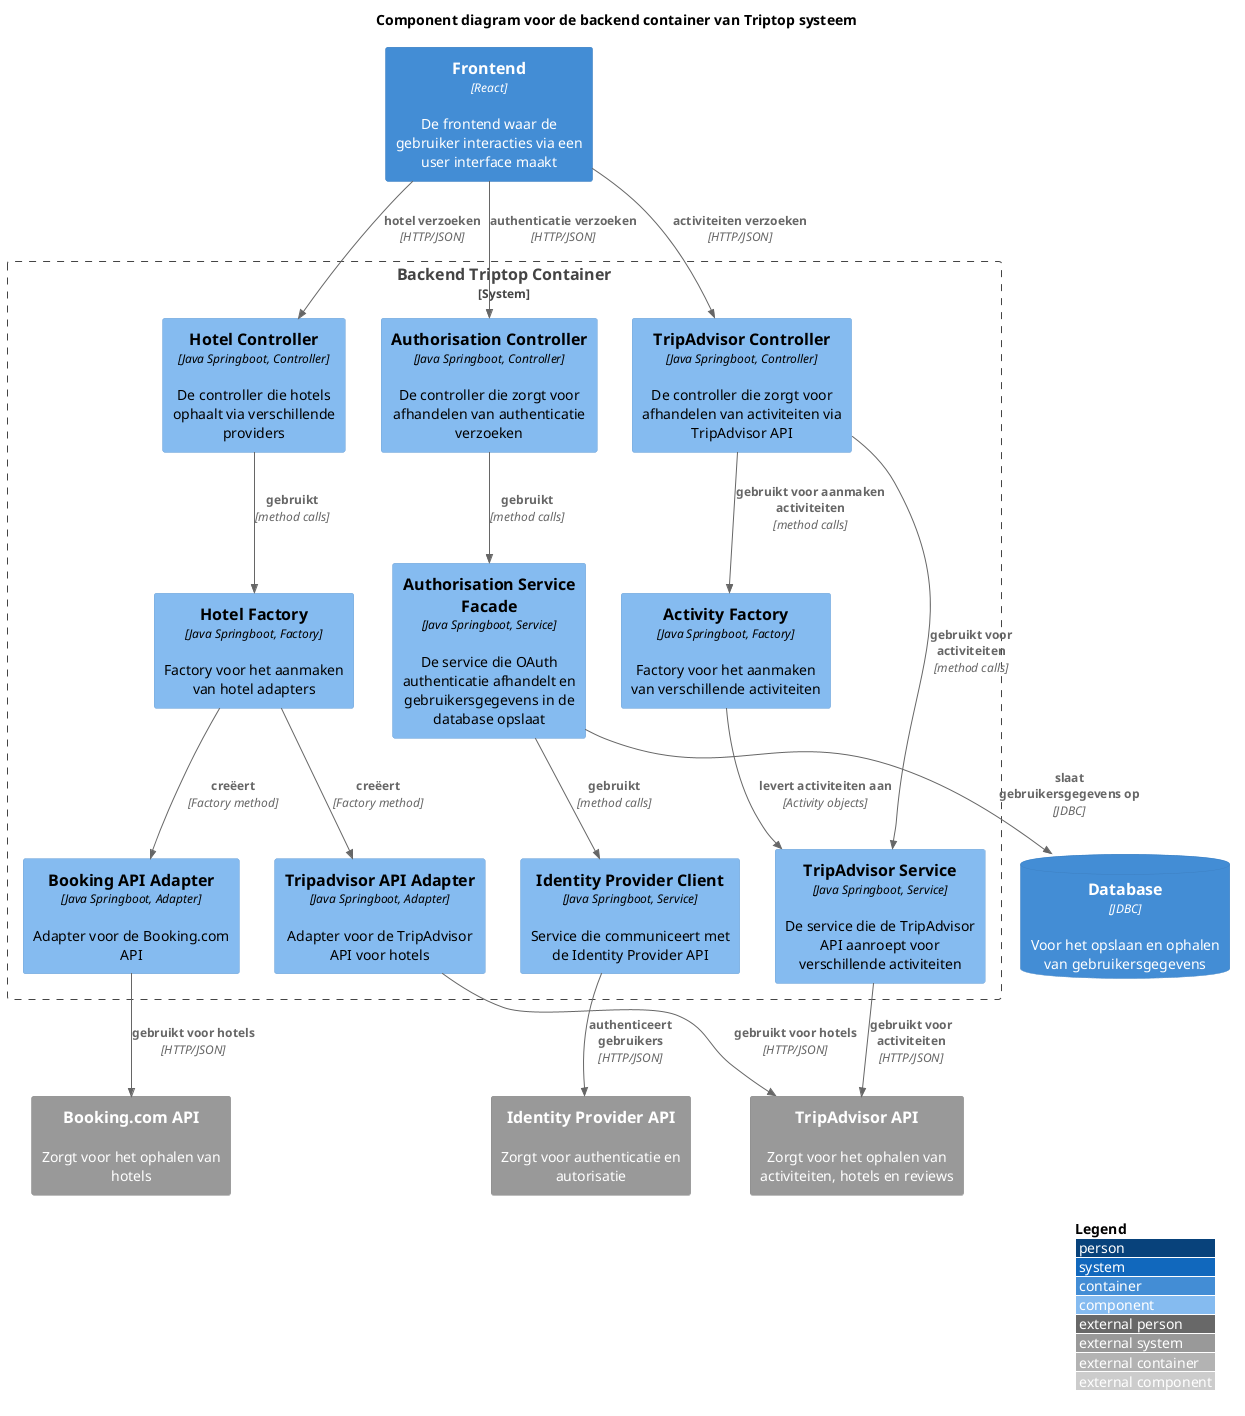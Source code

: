 @startuml Component diagram voor de backend container van Triptop systeem
!include <C4/C4>
!include <C4/C4_Context>
!include <C4/C4_Container>
!include <C4/C4_Component>

LAYOUT_WITH_LEGEND()

title Component diagram voor de backend container van Triptop systeem

Container(website, "Frontend", "React", "De frontend waar de gebruiker interacties via een user interface maakt")

System_Boundary(triptop, "Backend Triptop Container") {
    ' Services
    Component(authS, "Authorisation Service Facade", "Java Springboot, Service", "De service die OAuth authenticatie afhandelt en gebruikersgegevens in de database opslaat")
    Component(identC, "Identity Provider Client", "Java Springboot, Service", "Service die communiceert met de Identity Provider API")
    Component(tripAdvS, "TripAdvisor Service", "Java Springboot, Service", "De service die de TripAdvisor API aanroept voor verschillende activiteiten")

    ' Factories
    Component(actFact, "Activity Factory", "Java Springboot, Factory", "Factory voor het aanmaken van verschillende activiteiten")
    Component(hotelFact, "Hotel Factory", "Java Springboot, Factory", "Factory voor het aanmaken van hotel adapters")

    ' Controllers
    Component(authC, "Authorisation Controller", "Java Springboot, Controller", "De controller die zorgt voor afhandelen van authenticatie verzoeken")
    Component(hotelC, "Hotel Controller", "Java Springboot, Controller", "De controller die hotels ophaalt via verschillende providers")
    Component(tripAdvC, "TripAdvisor Controller", "Java Springboot, Controller", "De controller die zorgt voor afhandelen van activiteiten via TripAdvisor API")

    ' Adapters
    Component(bookingA, "Booking API Adapter", "Java Springboot, Adapter", "Adapter voor de Booking.com API")
    Component(tripadvisorA, "Tripadvisor API Adapter", "Java Springboot, Adapter", "Adapter voor de TripAdvisor API voor hotels")
}

' Database
ContainerDb(database, "Database", "JDBC", "Voor het opslaan en ophalen van gebruikersgegevens")

' External Systems
System_Ext(bookingApi, "Booking.com API", "Zorgt voor het ophalen van hotels")
System_Ext(tripAdvisorApi, "TripAdvisor API", "Zorgt voor het ophalen van activiteiten, hotels en reviews")
System_Ext(identityProviderApi, "Identity Provider API", "Zorgt voor authenticatie en autorisatie")

' Relationships - Controllers to Services
Rel(authC, authS, "gebruikt", "method calls")
Rel(hotelC, hotelFact, "gebruikt", "method calls")
Rel(tripAdvC, tripAdvS, "gebruikt voor activiteiten", "method calls")
Rel(tripAdvC, actFact, "gebruikt voor aanmaken activiteiten", "method calls")

' Factory relationships
Rel(actFact, tripAdvS, "levert activiteiten aan", "Activity objects")
Rel(hotelFact, bookingA, "creëert", "Factory method")
Rel(hotelFact, tripadvisorA, "creëert", "Factory method")

' Service to External API relationships
Rel(tripAdvS, tripAdvisorApi, "gebruikt voor activiteiten", "HTTP/JSON")
Rel(authS, identC, "gebruikt", "method calls")
Rel(identC, identityProviderApi, "authenticeert gebruikers", "HTTP/JSON")
Rel(bookingA, bookingApi, "gebruikt voor hotels", "HTTP/JSON")
Rel(tripadvisorA, tripAdvisorApi, "gebruikt voor hotels", "HTTP/JSON")

' Database relationships
Rel(authS, database, "slaat gebruikersgegevens op", "JDBC")

' Frontend to Backend relationship
Rel(website, authC, "authenticatie verzoeken", "HTTP/JSON")
Rel(website, hotelC, "hotel verzoeken", "HTTP/JSON")
Rel(website, tripAdvC, "activiteiten verzoeken", "HTTP/JSON")

@enduml
